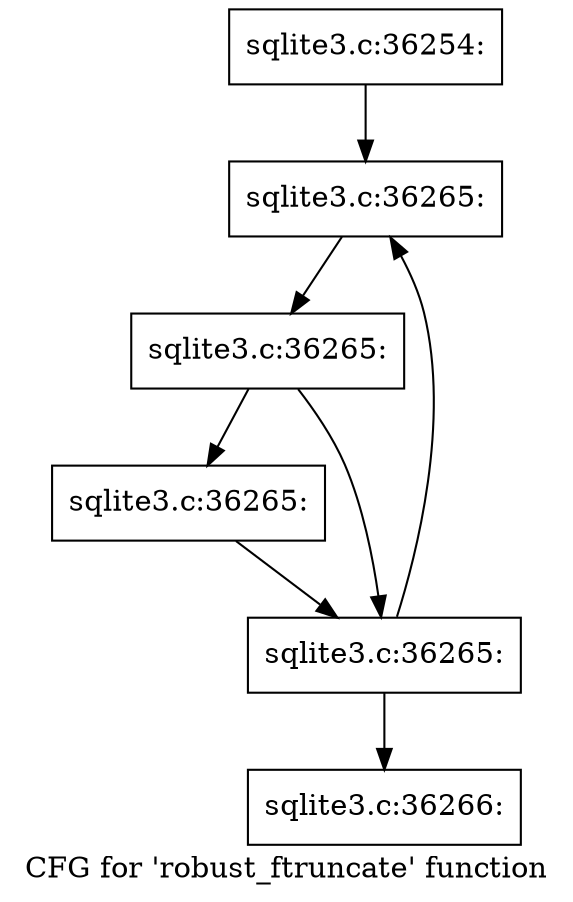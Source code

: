digraph "CFG for 'robust_ftruncate' function" {
	label="CFG for 'robust_ftruncate' function";

	Node0x55c0f695a180 [shape=record,label="{sqlite3.c:36254:}"];
	Node0x55c0f695a180 -> Node0x55c0f70a0fb0;
	Node0x55c0f70a0fb0 [shape=record,label="{sqlite3.c:36265:}"];
	Node0x55c0f70a0fb0 -> Node0x55c0f70a0f60;
	Node0x55c0f70a0f60 [shape=record,label="{sqlite3.c:36265:}"];
	Node0x55c0f70a0f60 -> Node0x55c0f70a18b0;
	Node0x55c0f70a0f60 -> Node0x55c0f70a1860;
	Node0x55c0f70a18b0 [shape=record,label="{sqlite3.c:36265:}"];
	Node0x55c0f70a18b0 -> Node0x55c0f70a1860;
	Node0x55c0f70a1860 [shape=record,label="{sqlite3.c:36265:}"];
	Node0x55c0f70a1860 -> Node0x55c0f70a0fb0;
	Node0x55c0f70a1860 -> Node0x55c0f70a0f10;
	Node0x55c0f70a0f10 [shape=record,label="{sqlite3.c:36266:}"];
}
